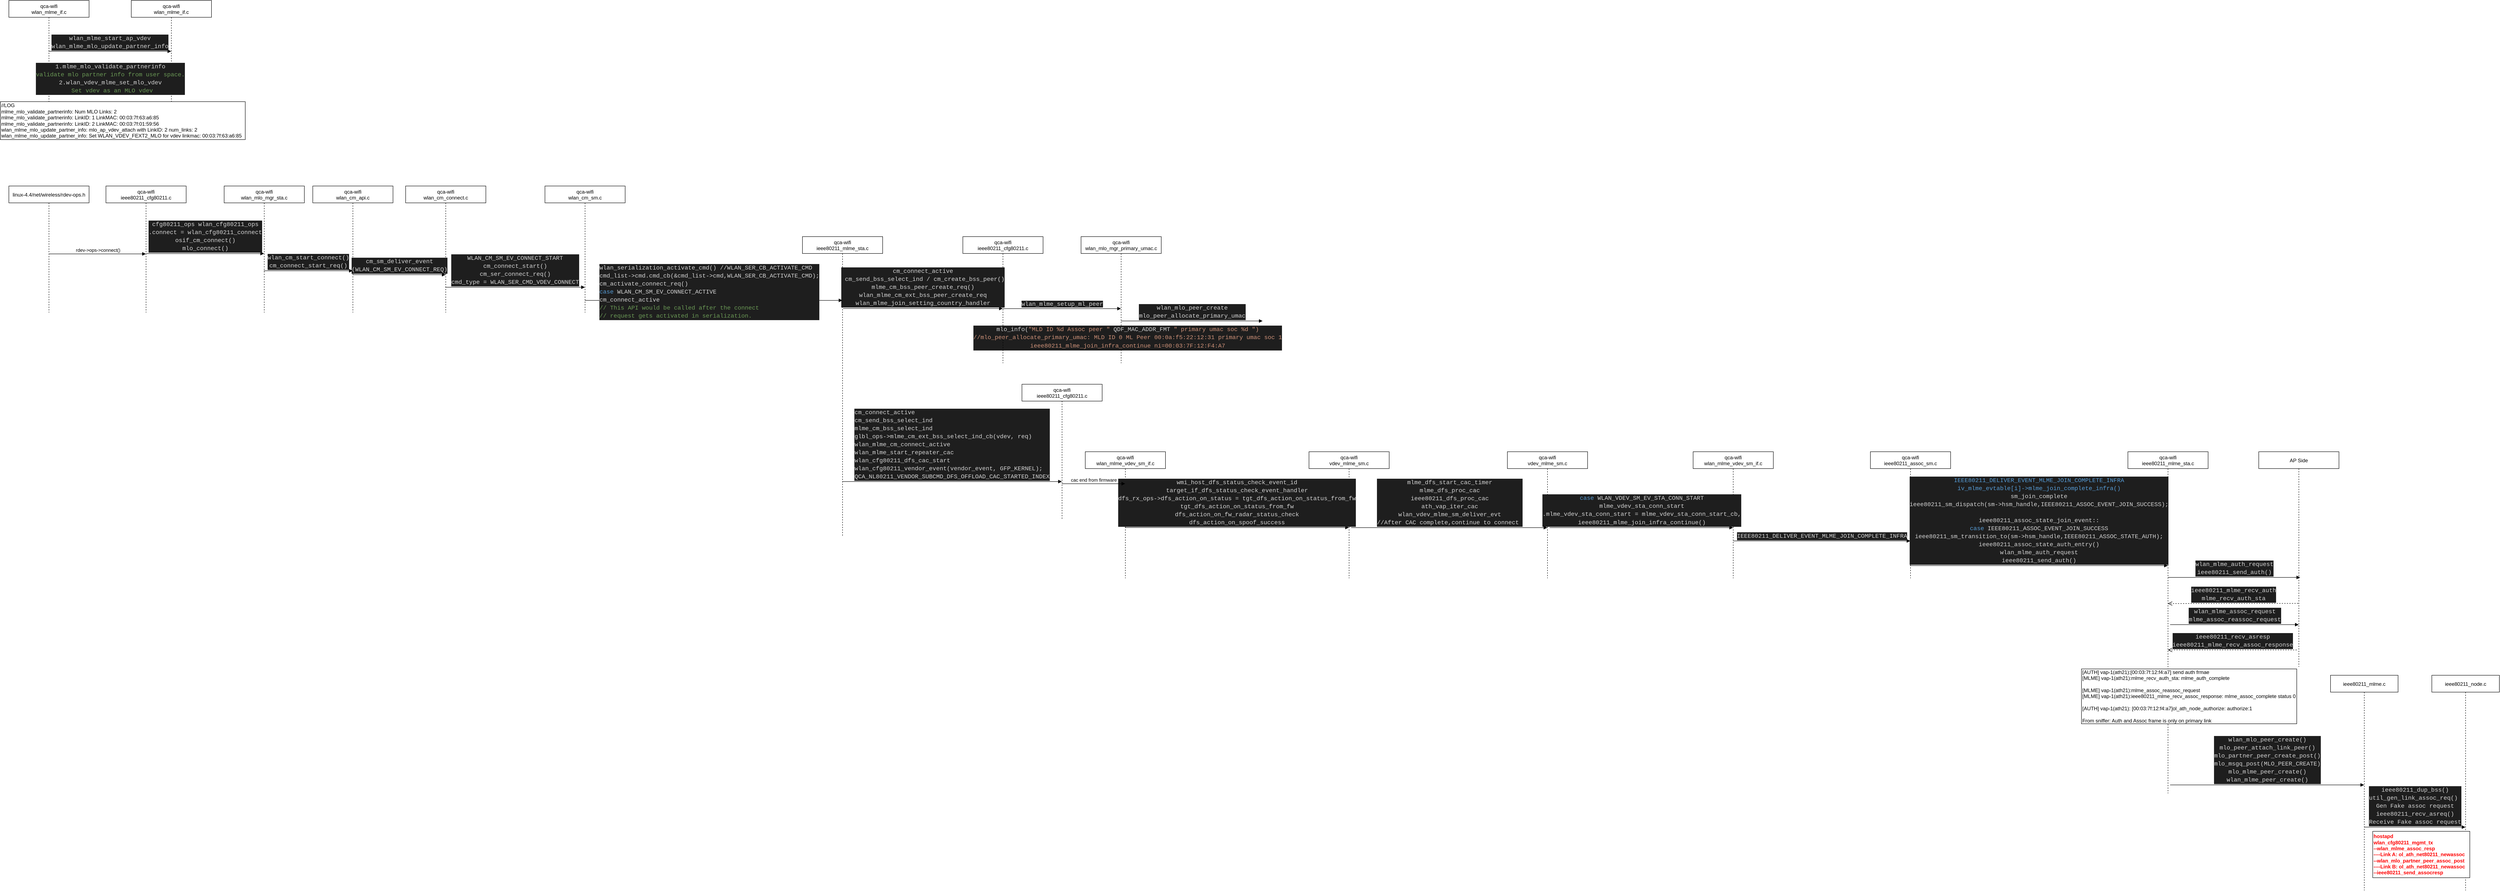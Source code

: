<mxfile version="13.9.9" type="device"><diagram id="kgpKYQtTHZ0yAKxKKP6v" name="Page-1"><mxGraphModel dx="2966" dy="1731" grid="1" gridSize="10" guides="1" tooltips="1" connect="1" arrows="1" fold="1" page="1" pageScale="1" pageWidth="850" pageHeight="1100" math="0" shadow="0"><root><mxCell id="0"/><mxCell id="1" parent="0"/><mxCell id="3nuBFxr9cyL0pnOWT2aG-1" value="qca-wifi&#10;wlan_mlo_mgr_primary_umac.c" style="shape=umlLifeline;perimeter=lifelinePerimeter;container=1;collapsible=0;recursiveResize=0;rounded=0;shadow=0;strokeWidth=1;" parent="1" vertex="1"><mxGeometry x="2560" y="560" width="190" height="300" as="geometry"/></mxCell><mxCell id="ThVF4XRRrX4HzsGsXTyx-2" value="qca-wifi&#10;wlan_mlme_vdev_sm_if.c" style="shape=umlLifeline;perimeter=lifelinePerimeter;container=1;collapsible=0;recursiveResize=0;rounded=0;shadow=0;strokeWidth=1;" parent="1" vertex="1"><mxGeometry x="4010" y="1070" width="190" height="300" as="geometry"/></mxCell><mxCell id="ThVF4XRRrX4HzsGsXTyx-1" value="&lt;div style=&quot;color: rgb(212 , 212 , 212) ; background-color: rgb(30 , 30 , 30) ; font-family: &amp;#34;consolas&amp;#34; , &amp;#34;courier new&amp;#34; , monospace ; font-size: 14px ; line-height: 19px&quot;&gt;&lt;div style=&quot;font-family: &amp;#34;consolas&amp;#34; , &amp;#34;courier new&amp;#34; , monospace ; line-height: 19px&quot;&gt;&lt;div style=&quot;font-family: &amp;#34;consolas&amp;#34; , &amp;#34;courier new&amp;#34; , monospace ; line-height: 19px&quot;&gt;&lt;div style=&quot;line-height: 19px&quot;&gt;wlan_mlo_peer_create&lt;br&gt;&lt;/div&gt;&lt;/div&gt;&lt;/div&gt;&lt;/div&gt;&lt;div style=&quot;color: rgb(212 , 212 , 212) ; background-color: rgb(30 , 30 , 30) ; font-family: &amp;#34;consolas&amp;#34; , &amp;#34;courier new&amp;#34; , monospace ; font-size: 14px ; line-height: 19px&quot;&gt;mlo_peer_allocate_primary_umac&lt;/div&gt;" style="html=1;verticalAlign=bottom;endArrow=block;" parent="1" edge="1"><mxGeometry width="80" relative="1" as="geometry"><mxPoint x="2655" y="760" as="sourcePoint"/><mxPoint x="2990" y="760" as="targetPoint"/><Array as="points"><mxPoint x="2655" y="760"/></Array></mxGeometry></mxCell><mxCell id="ThVF4XRRrX4HzsGsXTyx-4" value="&lt;div style=&quot;color: rgb(212 , 212 , 212) ; background-color: rgb(30 , 30 , 30) ; font-family: &amp;#34;consolas&amp;#34; , &amp;#34;courier new&amp;#34; , monospace ; font-size: 14px ; line-height: 19px&quot;&gt;mlo_info(&lt;span style=&quot;color: #ce9178&quot;&gt;&quot;MLD ID %d Assoc peer &quot;&lt;/span&gt; QDF_MAC_ADDR_FMT &lt;span style=&quot;color: #ce9178&quot;&gt;&quot; primary umac soc %d &quot;)&lt;/span&gt;&lt;/div&gt;&lt;div style=&quot;background-color: rgb(30 , 30 , 30) ; line-height: 19px&quot;&gt;&lt;font color=&quot;#ce9178&quot; face=&quot;consolas, courier new, monospace&quot;&gt;&lt;span style=&quot;font-size: 14px&quot;&gt;//mlo_peer_allocate_primary_umac: MLD ID 0 ML Peer 00:0a:f5:22:12:31 primary umac soc 1&lt;/span&gt;&lt;/font&gt;&lt;br&gt;&lt;/div&gt;&lt;div style=&quot;background-color: rgb(30 , 30 , 30) ; line-height: 19px&quot;&gt;&lt;font color=&quot;#ce9178&quot; face=&quot;consolas, courier new, monospace&quot;&gt;&lt;span style=&quot;font-size: 14px&quot;&gt;ieee80211_mlme_join_infra_continue ni=00:03:7F:12:F4:A7&lt;/span&gt;&lt;br&gt;&lt;/font&gt;&lt;/div&gt;" style="html=1;" parent="1" vertex="1"><mxGeometry x="2340" y="780" width="660" height="40" as="geometry"/></mxCell><mxCell id="ThVF4XRRrX4HzsGsXTyx-5" value="qca-wifi&#10;wlan_mlme_if.c" style="shape=umlLifeline;perimeter=lifelinePerimeter;container=1;collapsible=0;recursiveResize=0;rounded=0;shadow=0;strokeWidth=1;" parent="1" vertex="1"><mxGeometry x="20" width="190" height="300" as="geometry"/></mxCell><mxCell id="ThVF4XRRrX4HzsGsXTyx-6" value="qca-wifi&#10;wlan_mlme_if.c" style="shape=umlLifeline;perimeter=lifelinePerimeter;container=1;collapsible=0;recursiveResize=0;rounded=0;shadow=0;strokeWidth=1;" parent="1" vertex="1"><mxGeometry x="310" width="190" height="300" as="geometry"/></mxCell><mxCell id="ThVF4XRRrX4HzsGsXTyx-7" value="&lt;div style=&quot;color: rgb(212 , 212 , 212) ; background-color: rgb(30 , 30 , 30) ; font-family: &amp;#34;consolas&amp;#34; , &amp;#34;courier new&amp;#34; , monospace ; font-size: 14px ; line-height: 19px&quot;&gt;&lt;div style=&quot;font-family: &amp;#34;consolas&amp;#34; , &amp;#34;courier new&amp;#34; , monospace ; line-height: 19px&quot;&gt;wlan_mlme_start_ap_vdev&lt;/div&gt;&lt;/div&gt;&lt;div style=&quot;color: rgb(212 , 212 , 212) ; background-color: rgb(30 , 30 , 30) ; font-family: &amp;#34;consolas&amp;#34; , &amp;#34;courier new&amp;#34; , monospace ; font-size: 14px ; line-height: 19px&quot;&gt;wlan_mlme_mlo_update_partner_info&lt;/div&gt;" style="html=1;verticalAlign=bottom;endArrow=block;exitX=0.495;exitY=0.402;exitDx=0;exitDy=0;exitPerimeter=0;" parent="1" source="ThVF4XRRrX4HzsGsXTyx-5" target="ThVF4XRRrX4HzsGsXTyx-6" edge="1"><mxGeometry width="80" relative="1" as="geometry"><mxPoint x="120" y="120" as="sourcePoint"/><mxPoint x="200" y="120" as="targetPoint"/></mxGeometry></mxCell><mxCell id="ThVF4XRRrX4HzsGsXTyx-9" value="&lt;div&gt;&lt;div style=&quot;color: rgb(212 , 212 , 212) ; background-color: rgb(30 , 30 , 30) ; font-family: &amp;#34;consolas&amp;#34; , &amp;#34;courier new&amp;#34; , monospace ; font-size: 14px ; line-height: 19px&quot;&gt;1.mlme_mlo_validate_partnerinfo&lt;/div&gt;&lt;/div&gt;&lt;div&gt;&lt;div style=&quot;color: rgb(212 , 212 , 212) ; background-color: rgb(30 , 30 , 30) ; font-family: &amp;#34;consolas&amp;#34; , &amp;#34;courier new&amp;#34; , monospace ; font-size: 14px ; line-height: 19px&quot;&gt;&lt;span style=&quot;color: #6a9955&quot;&gt;validate mlo partner info from user space.&lt;/span&gt;&lt;/div&gt;&lt;/div&gt;&lt;div&gt;&lt;div style=&quot;color: rgb(212 , 212 , 212) ; background-color: rgb(30 , 30 , 30) ; font-family: &amp;#34;consolas&amp;#34; , &amp;#34;courier new&amp;#34; , monospace ; font-size: 14px ; line-height: 19px&quot;&gt;2.wlan_vdev_mlme_set_mlo_vdev&lt;/div&gt;&lt;/div&gt;&lt;div&gt;&lt;div style=&quot;color: rgb(212 , 212 , 212) ; background-color: rgb(30 , 30 , 30) ; font-family: &amp;#34;consolas&amp;#34; , &amp;#34;courier new&amp;#34; , monospace ; font-size: 14px ; line-height: 19px&quot;&gt;&lt;span style=&quot;color: #6a9955&quot;&gt;&amp;nbsp;Set vdev as an MLO vdev&lt;/span&gt;&lt;/div&gt;&lt;/div&gt;" style="html=1;" parent="1" vertex="1"><mxGeometry x="100" y="150" width="320" height="70" as="geometry"/></mxCell><mxCell id="ThVF4XRRrX4HzsGsXTyx-11" value="&lt;div&gt;//LOG&lt;/div&gt;&lt;div&gt;mlme_mlo_validate_partnerinfo: Num MLO Links: 2&lt;/div&gt;&lt;div&gt;mlme_mlo_validate_partnerinfo: LinkID: 1 LinkMAC: 00:03:7f:63:a6:85&lt;/div&gt;&lt;div&gt;mlme_mlo_validate_partnerinfo: LinkID: 2 LinkMAC: 00:03:7f:01:59:56&lt;/div&gt;&lt;div&gt;wlan_mlme_mlo_update_partner_info: mlo_ap_vdev_attach with LinkID: 2 num_links: 2&lt;/div&gt;&lt;div&gt;wlan_mlme_mlo_update_partner_info: Set WLAN_VDEV_FEXT2_MLO for vdev linkmac: 00:03:7f:63:a6:85&lt;/div&gt;" style="html=1;align=left;" parent="1" vertex="1"><mxGeometry y="240" width="580" height="90" as="geometry"/></mxCell><mxCell id="ThVF4XRRrX4HzsGsXTyx-12" value="qca-wifi&#10;ieee80211_cfg80211.c" style="shape=umlLifeline;perimeter=lifelinePerimeter;container=1;collapsible=0;recursiveResize=0;rounded=0;shadow=0;strokeWidth=1;" parent="1" vertex="1"><mxGeometry x="250" y="440" width="190" height="300" as="geometry"/></mxCell><mxCell id="ThVF4XRRrX4HzsGsXTyx-13" value="qca-wifi&#10;wlan_mlo_mgr_sta.c" style="shape=umlLifeline;perimeter=lifelinePerimeter;container=1;collapsible=0;recursiveResize=0;rounded=0;shadow=0;strokeWidth=1;" parent="1" vertex="1"><mxGeometry x="530" y="440" width="190" height="300" as="geometry"/></mxCell><mxCell id="ThVF4XRRrX4HzsGsXTyx-14" value="&lt;div style=&quot;color: rgb(212 , 212 , 212) ; background-color: rgb(30 , 30 , 30) ; font-family: &amp;#34;consolas&amp;#34; , &amp;#34;courier new&amp;#34; , monospace ; font-size: 14px ; line-height: 19px&quot;&gt;&lt;div style=&quot;font-family: &amp;#34;consolas&amp;#34; , &amp;#34;courier new&amp;#34; , monospace ; line-height: 19px&quot;&gt;&lt;div style=&quot;font-family: &amp;#34;consolas&amp;#34; , &amp;#34;courier new&amp;#34; , monospace ; line-height: 19px&quot;&gt;cfg80211_ops wlan_cfg80211_ops&lt;/div&gt;&lt;/div&gt;&lt;div style=&quot;font-family: &amp;#34;consolas&amp;#34; , &amp;#34;courier new&amp;#34; , monospace ; line-height: 19px&quot;&gt;.connect = wlan_cfg80211_connect&lt;/div&gt;&lt;div style=&quot;font-family: &amp;#34;consolas&amp;#34; , &amp;#34;courier new&amp;#34; , monospace ; line-height: 19px&quot;&gt;&lt;div style=&quot;font-family: &amp;#34;consolas&amp;#34; , &amp;#34;courier new&amp;#34; , monospace ; line-height: 19px&quot;&gt;osif_cm_connect()&lt;/div&gt;&lt;div style=&quot;font-family: &amp;#34;consolas&amp;#34; , &amp;#34;courier new&amp;#34; , monospace ; line-height: 19px&quot;&gt;&lt;div style=&quot;font-family: &amp;#34;consolas&amp;#34; , &amp;#34;courier new&amp;#34; , monospace ; line-height: 19px&quot;&gt;mlo_connect()&lt;/div&gt;&lt;/div&gt;&lt;/div&gt;&lt;/div&gt;" style="html=1;verticalAlign=bottom;endArrow=block;exitX=0.504;exitY=0.534;exitDx=0;exitDy=0;exitPerimeter=0;" parent="1" source="ThVF4XRRrX4HzsGsXTyx-12" target="ThVF4XRRrX4HzsGsXTyx-13" edge="1"><mxGeometry width="80" relative="1" as="geometry"><mxPoint x="350" y="600" as="sourcePoint"/><mxPoint x="430" y="600" as="targetPoint"/></mxGeometry></mxCell><mxCell id="ThVF4XRRrX4HzsGsXTyx-15" value="linux-4.4/net/wireless/rdev-ops.h" style="shape=umlLifeline;perimeter=lifelinePerimeter;container=1;collapsible=0;recursiveResize=0;rounded=0;shadow=0;strokeWidth=1;" parent="1" vertex="1"><mxGeometry x="20" y="440" width="190" height="300" as="geometry"/></mxCell><mxCell id="ThVF4XRRrX4HzsGsXTyx-16" value="rdev-&amp;gt;ops-&amp;gt;connect()" style="html=1;verticalAlign=bottom;endArrow=block;" parent="1" target="ThVF4XRRrX4HzsGsXTyx-12" edge="1"><mxGeometry width="80" relative="1" as="geometry"><mxPoint x="116" y="601" as="sourcePoint"/><mxPoint x="190" y="600" as="targetPoint"/></mxGeometry></mxCell><mxCell id="ThVF4XRRrX4HzsGsXTyx-17" value="qca-wifi&#10;wlan_cm_api.c" style="shape=umlLifeline;perimeter=lifelinePerimeter;container=1;collapsible=0;recursiveResize=0;rounded=0;shadow=0;strokeWidth=1;" parent="1" vertex="1"><mxGeometry x="740" y="440" width="190" height="300" as="geometry"/></mxCell><mxCell id="ThVF4XRRrX4HzsGsXTyx-18" value="&lt;div style=&quot;color: rgb(212 , 212 , 212) ; background-color: rgb(30 , 30 , 30) ; font-family: &amp;#34;consolas&amp;#34; , &amp;#34;courier new&amp;#34; , monospace ; font-size: 14px ; line-height: 19px&quot;&gt;wlan_cm_start_connect()&lt;/div&gt;&lt;div style=&quot;color: rgb(212 , 212 , 212) ; background-color: rgb(30 , 30 , 30) ; font-family: &amp;#34;consolas&amp;#34; , &amp;#34;courier new&amp;#34; , monospace ; font-size: 14px ; line-height: 19px&quot;&gt;&lt;div style=&quot;line-height: 19px&quot;&gt;cm_connect_start_req()&lt;/div&gt;&lt;/div&gt;" style="html=1;verticalAlign=bottom;endArrow=block;exitX=0.495;exitY=0.67;exitDx=0;exitDy=0;exitPerimeter=0;" parent="1" source="ThVF4XRRrX4HzsGsXTyx-13" target="ThVF4XRRrX4HzsGsXTyx-17" edge="1"><mxGeometry width="80" relative="1" as="geometry"><mxPoint x="630" y="640" as="sourcePoint"/><mxPoint x="710" y="640" as="targetPoint"/></mxGeometry></mxCell><mxCell id="ThVF4XRRrX4HzsGsXTyx-19" value="qca-wifi&#10;wlan_cm_connect.c" style="shape=umlLifeline;perimeter=lifelinePerimeter;container=1;collapsible=0;recursiveResize=0;rounded=0;shadow=0;strokeWidth=1;" parent="1" vertex="1"><mxGeometry x="960" y="440" width="190" height="300" as="geometry"/></mxCell><mxCell id="ThVF4XRRrX4HzsGsXTyx-20" value="&lt;div style=&quot;color: rgb(212 , 212 , 212) ; background-color: rgb(30 , 30 , 30) ; font-family: &amp;#34;consolas&amp;#34; , &amp;#34;courier new&amp;#34; , monospace ; font-size: 14px ; line-height: 19px&quot;&gt;cm_sm_deliver_event&lt;br&gt;(&lt;span&gt;WLAN_CM_SM_EV_CONNECT_REQ&lt;/span&gt;)&lt;/div&gt;" style="html=1;verticalAlign=bottom;endArrow=block;exitX=0.498;exitY=0.701;exitDx=0;exitDy=0;exitPerimeter=0;" parent="1" source="ThVF4XRRrX4HzsGsXTyx-17" target="ThVF4XRRrX4HzsGsXTyx-19" edge="1"><mxGeometry width="80" relative="1" as="geometry"><mxPoint x="840" y="650" as="sourcePoint"/><mxPoint x="920" y="650" as="targetPoint"/></mxGeometry></mxCell><mxCell id="ThVF4XRRrX4HzsGsXTyx-21" value="qca-wifi&#10;wlan_cm_sm.c" style="shape=umlLifeline;perimeter=lifelinePerimeter;container=1;collapsible=0;recursiveResize=0;rounded=0;shadow=0;strokeWidth=1;" parent="1" vertex="1"><mxGeometry x="1290" y="440" width="190" height="300" as="geometry"/></mxCell><mxCell id="ThVF4XRRrX4HzsGsXTyx-22" value="&lt;div style=&quot;color: rgb(212 , 212 , 212) ; background-color: rgb(30 , 30 , 30) ; font-family: &amp;#34;consolas&amp;#34; , &amp;#34;courier new&amp;#34; , monospace ; font-size: 14px ; line-height: 19px&quot;&gt;WLAN_CM_SM_EV_CONNECT_START&lt;/div&gt;&lt;div style=&quot;color: rgb(212 , 212 , 212) ; background-color: rgb(30 , 30 , 30) ; font-family: &amp;#34;consolas&amp;#34; , &amp;#34;courier new&amp;#34; , monospace ; font-size: 14px ; line-height: 19px&quot;&gt;&lt;div style=&quot;line-height: 19px&quot;&gt;cm_connect_start()&lt;/div&gt;&lt;div style=&quot;line-height: 19px&quot;&gt;&lt;div style=&quot;font-family: &amp;#34;consolas&amp;#34; , &amp;#34;courier new&amp;#34; , monospace ; line-height: 19px&quot;&gt;cm_ser_connect_req()&lt;/div&gt;&lt;div style=&quot;font-family: &amp;#34;consolas&amp;#34; , &amp;#34;courier new&amp;#34; , monospace ; line-height: 19px&quot;&gt;&lt;div style=&quot;font-family: &amp;#34;consolas&amp;#34; , &amp;#34;courier new&amp;#34; , monospace ; line-height: 19px&quot;&gt;cmd_type = WLAN_SER_CMD_VDEV_CONNECT&lt;/div&gt;&lt;/div&gt;&lt;/div&gt;&lt;/div&gt;" style="html=1;verticalAlign=bottom;endArrow=block;exitX=0.495;exitY=0.8;exitDx=0;exitDy=0;exitPerimeter=0;" parent="1" source="ThVF4XRRrX4HzsGsXTyx-19" target="ThVF4XRRrX4HzsGsXTyx-21" edge="1"><mxGeometry width="80" relative="1" as="geometry"><mxPoint x="1060" y="680" as="sourcePoint"/><mxPoint x="1130" y="680" as="targetPoint"/></mxGeometry></mxCell><mxCell id="ThVF4XRRrX4HzsGsXTyx-24" value="qca-wifi&#10;ieee80211_cfg80211.c" style="shape=umlLifeline;perimeter=lifelinePerimeter;container=1;collapsible=0;recursiveResize=0;rounded=0;shadow=0;strokeWidth=1;" parent="1" vertex="1"><mxGeometry x="2280" y="560" width="190" height="300" as="geometry"/></mxCell><mxCell id="ThVF4XRRrX4HzsGsXTyx-25" value="qca-wifi&#10;ieee80211_mlme_sta.c" style="shape=umlLifeline;perimeter=lifelinePerimeter;container=1;collapsible=0;recursiveResize=0;rounded=0;shadow=0;strokeWidth=1;" parent="1" vertex="1"><mxGeometry x="1900" y="560" width="190" height="710" as="geometry"/></mxCell><mxCell id="ThVF4XRRrX4HzsGsXTyx-26" value="&lt;div style=&quot;color: rgb(212 , 212 , 212) ; background-color: rgb(30 , 30 , 30) ; font-family: &amp;#34;consolas&amp;#34; , &amp;#34;courier new&amp;#34; , monospace ; font-size: 14px ; line-height: 19px&quot;&gt;&lt;div style=&quot;font-family: &amp;#34;consolas&amp;#34; , &amp;#34;courier new&amp;#34; , monospace ; line-height: 19px&quot;&gt;&lt;div style=&quot;font-family: &amp;#34;consolas&amp;#34; , &amp;#34;courier new&amp;#34; , monospace ; line-height: 19px&quot;&gt;&lt;div style=&quot;font-family: &amp;#34;consolas&amp;#34; , &amp;#34;courier new&amp;#34; , monospace ; line-height: 19px&quot;&gt;&lt;div style=&quot;font-family: &amp;#34;consolas&amp;#34; , &amp;#34;courier new&amp;#34; , monospace ; line-height: 19px&quot;&gt;cm_connect_active&lt;/div&gt;&lt;/div&gt;&lt;div style=&quot;font-family: &amp;#34;consolas&amp;#34; , &amp;#34;courier new&amp;#34; , monospace ; line-height: 19px&quot;&gt;&amp;nbsp;&lt;span style=&quot;font-family: &amp;#34;consolas&amp;#34; , &amp;#34;courier new&amp;#34; , monospace&quot;&gt;cm_send_bss_select_ind&lt;/span&gt;&amp;nbsp;/ cm_create_bss_peer()&lt;/div&gt;&lt;/div&gt;&lt;div style=&quot;font-family: &amp;#34;consolas&amp;#34; , &amp;#34;courier new&amp;#34; , monospace ; line-height: 19px&quot;&gt;mlme_cm_bss_peer_create_req()&lt;/div&gt;&lt;/div&gt;&lt;div style=&quot;font-family: &amp;#34;consolas&amp;#34; , &amp;#34;courier new&amp;#34; , monospace ; line-height: 19px&quot;&gt;wlan_mlme_cm_ext_bss_peer_create_req&lt;/div&gt;&lt;/div&gt;&lt;div style=&quot;color: rgb(212 , 212 , 212) ; background-color: rgb(30 , 30 , 30) ; font-family: &amp;#34;consolas&amp;#34; , &amp;#34;courier new&amp;#34; , monospace ; font-size: 14px ; line-height: 19px&quot;&gt;&lt;div style=&quot;font-family: &amp;#34;consolas&amp;#34; , &amp;#34;courier new&amp;#34; , monospace ; line-height: 19px&quot;&gt;wlan_mlme_join_setting_country_handler&lt;/div&gt;&lt;/div&gt;" style="html=1;verticalAlign=bottom;endArrow=block;exitX=0.507;exitY=0.24;exitDx=0;exitDy=0;exitPerimeter=0;" parent="1" source="ThVF4XRRrX4HzsGsXTyx-25" target="ThVF4XRRrX4HzsGsXTyx-24" edge="1"><mxGeometry width="80" relative="1" as="geometry"><mxPoint x="2000" y="721" as="sourcePoint"/><mxPoint x="2140" y="720" as="targetPoint"/></mxGeometry></mxCell><mxCell id="ThVF4XRRrX4HzsGsXTyx-27" value="&lt;span style=&quot;color: rgb(212 , 212 , 212) ; font-family: &amp;#34;consolas&amp;#34; , &amp;#34;courier new&amp;#34; , monospace ; font-size: 14px ; background-color: rgb(30 , 30 , 30)&quot;&gt;wlan_mlme_setup_ml_peer&lt;/span&gt;" style="html=1;verticalAlign=bottom;endArrow=block;exitX=0.499;exitY=0.569;exitDx=0;exitDy=0;exitPerimeter=0;" parent="1" source="ThVF4XRRrX4HzsGsXTyx-24" target="3nuBFxr9cyL0pnOWT2aG-1" edge="1"><mxGeometry width="80" relative="1" as="geometry"><mxPoint x="2380" y="730" as="sourcePoint"/><mxPoint x="2450" y="730" as="targetPoint"/></mxGeometry></mxCell><mxCell id="ThVF4XRRrX4HzsGsXTyx-28" value="qca-wifi&#10;ieee80211_assoc_sm.c" style="shape=umlLifeline;perimeter=lifelinePerimeter;container=1;collapsible=0;recursiveResize=0;rounded=0;shadow=0;strokeWidth=1;" parent="1" vertex="1"><mxGeometry x="4430" y="1070" width="190" height="300" as="geometry"/></mxCell><mxCell id="ThVF4XRRrX4HzsGsXTyx-29" value="qca-wifi&#10;ieee80211_mlme_sta.c" style="shape=umlLifeline;perimeter=lifelinePerimeter;container=1;collapsible=0;recursiveResize=0;rounded=0;shadow=0;strokeWidth=1;" parent="1" vertex="1"><mxGeometry x="5040" y="1070" width="190" height="810" as="geometry"/></mxCell><mxCell id="ThVF4XRRrX4HzsGsXTyx-46" value="&lt;div style=&quot;color: rgb(212 , 212 , 212) ; background-color: rgb(30 , 30 , 30) ; font-family: &amp;#34;consolas&amp;#34; , &amp;#34;courier new&amp;#34; , monospace ; font-size: 14px ; line-height: 19px&quot;&gt;wlan_mlme_assoc_request&lt;/div&gt;&lt;div style=&quot;color: rgb(212 , 212 , 212) ; background-color: rgb(30 , 30 , 30) ; font-family: &amp;#34;consolas&amp;#34; , &amp;#34;courier new&amp;#34; , monospace ; font-size: 14px ; line-height: 19px&quot;&gt;&lt;div style=&quot;line-height: 19px&quot;&gt;mlme_assoc_reassoc_request&lt;/div&gt;&lt;/div&gt;" style="html=1;verticalAlign=bottom;endArrow=block;" parent="ThVF4XRRrX4HzsGsXTyx-29" target="ThVF4XRRrX4HzsGsXTyx-43" edge="1"><mxGeometry width="80" relative="1" as="geometry"><mxPoint x="100" y="410" as="sourcePoint"/><mxPoint x="180" y="410" as="targetPoint"/></mxGeometry></mxCell><mxCell id="05mrLeUe0SCkRvm6utYW-5" value="&lt;div style=&quot;color: rgb(212 , 212 , 212) ; background-color: rgb(30 , 30 , 30) ; font-family: &amp;#34;consolas&amp;#34; , &amp;#34;courier new&amp;#34; , monospace ; font-size: 14px ; line-height: 19px&quot;&gt;wlan_mlo_peer_create()&lt;/div&gt;&lt;div style=&quot;color: rgb(212 , 212 , 212) ; background-color: rgb(30 , 30 , 30) ; font-family: &amp;#34;consolas&amp;#34; , &amp;#34;courier new&amp;#34; , monospace ; font-size: 14px ; line-height: 19px&quot;&gt;&lt;div style=&quot;font-family: &amp;#34;consolas&amp;#34; , &amp;#34;courier new&amp;#34; , monospace ; line-height: 19px&quot;&gt;mlo_peer_attach_link_peer()&lt;/div&gt;&lt;div style=&quot;font-family: &amp;#34;consolas&amp;#34; , &amp;#34;courier new&amp;#34; , monospace ; line-height: 19px&quot;&gt;&lt;div style=&quot;line-height: 19px&quot;&gt;mlo_partner_peer_create_post()&lt;/div&gt;&lt;div style=&quot;line-height: 19px&quot;&gt;&lt;div style=&quot;line-height: 19px&quot;&gt;mlo_msgq_post(MLO_PEER_CREATE)&lt;/div&gt;&lt;div style=&quot;line-height: 19px&quot;&gt;&lt;div style=&quot;line-height: 19px&quot;&gt;mlo_mlme_peer_create()&lt;/div&gt;&lt;div style=&quot;line-height: 19px&quot;&gt;&lt;div style=&quot;font-family: &amp;#34;consolas&amp;#34; , &amp;#34;courier new&amp;#34; , monospace ; line-height: 19px&quot;&gt;wlan_mlme_peer_create()&lt;/div&gt;&lt;/div&gt;&lt;/div&gt;&lt;/div&gt;&lt;/div&gt;&lt;/div&gt;" style="html=1;verticalAlign=bottom;endArrow=block;" edge="1" parent="ThVF4XRRrX4HzsGsXTyx-29" target="05mrLeUe0SCkRvm6utYW-1"><mxGeometry width="80" relative="1" as="geometry"><mxPoint x="100" y="790" as="sourcePoint"/><mxPoint x="180" y="790" as="targetPoint"/></mxGeometry></mxCell><mxCell id="ThVF4XRRrX4HzsGsXTyx-30" value="&lt;div style=&quot;color: rgb(212 , 212 , 212) ; background-color: rgb(30 , 30 , 30) ; font-family: &amp;#34;consolas&amp;#34; , &amp;#34;courier new&amp;#34; , monospace ; font-size: 14px ; line-height: 19px&quot;&gt;&lt;div style=&quot;font-family: &amp;#34;consolas&amp;#34; , &amp;#34;courier new&amp;#34; , monospace ; line-height: 19px&quot;&gt;&lt;div style=&quot;font-family: &amp;#34;consolas&amp;#34; , &amp;#34;courier new&amp;#34; , monospace ; line-height: 19px&quot;&gt;&lt;div style=&quot;font-family: &amp;#34;consolas&amp;#34; , &amp;#34;courier new&amp;#34; , monospace ; line-height: 19px&quot;&gt;&lt;div style=&quot;font-family: &amp;#34;consolas&amp;#34; , &amp;#34;courier new&amp;#34; , monospace ; line-height: 19px&quot;&gt;&lt;div style=&quot;font-family: &amp;#34;consolas&amp;#34; , &amp;#34;courier new&amp;#34; , monospace ; line-height: 19px&quot;&gt;&lt;span style=&quot;color: #569cd6&quot;&gt;IEEE80211_DELIVER_EVENT_MLME_JOIN_COMPLETE_INFRA&lt;/span&gt;&lt;/div&gt;&lt;div style=&quot;font-family: &amp;#34;consolas&amp;#34; , &amp;#34;courier new&amp;#34; , monospace ; line-height: 19px&quot;&gt;&lt;div style=&quot;line-height: 19px&quot;&gt;&lt;span style=&quot;color: #569cd6&quot;&gt;iv_mlme_evtable[i]-&amp;gt;mlme_join_complete_infra()&lt;/span&gt;&lt;/div&gt;&lt;/div&gt;&lt;/div&gt;&lt;div style=&quot;font-family: &amp;#34;consolas&amp;#34; , &amp;#34;courier new&amp;#34; , monospace ; line-height: 19px&quot;&gt;sm_join_complete&lt;/div&gt;&lt;div style=&quot;font-family: &amp;#34;consolas&amp;#34; , &amp;#34;courier new&amp;#34; , monospace ; line-height: 19px&quot;&gt;&lt;div style=&quot;line-height: 19px&quot;&gt;ieee80211_sm_dispatch(sm-&amp;gt;hsm_handle,IEEE80211_ASSOC_EVENT_JOIN_SUCCESS);&lt;/div&gt;&lt;/div&gt;&lt;/div&gt;&lt;div style=&quot;font-family: &amp;#34;consolas&amp;#34; , &amp;#34;courier new&amp;#34; , monospace ; line-height: 19px&quot;&gt;&lt;span&gt;&lt;br&gt;&lt;/span&gt;&lt;/div&gt;&lt;div style=&quot;font-family: &amp;#34;consolas&amp;#34; , &amp;#34;courier new&amp;#34; , monospace ; line-height: 19px&quot;&gt;&lt;span&gt;ieee80211_assoc_state_join_event&lt;/span&gt;::&lt;/div&gt;&lt;/div&gt;&lt;div style=&quot;font-family: &amp;#34;consolas&amp;#34; , &amp;#34;courier new&amp;#34; , monospace ; line-height: 19px&quot;&gt;&lt;span style=&quot;color: #569cd6&quot;&gt;case&lt;/span&gt; IEEE80211_ASSOC_EVENT_JOIN_SUCCESS&lt;/div&gt;&lt;div style=&quot;font-family: &amp;#34;consolas&amp;#34; , &amp;#34;courier new&amp;#34; , monospace ; line-height: 19px&quot;&gt;&lt;div style=&quot;line-height: 19px&quot;&gt;ieee80211_sm_transition_to(sm-&amp;gt;hsm_handle,IEEE80211_ASSOC_STATE_AUTH);&lt;/div&gt;&lt;/div&gt;&lt;/div&gt;&lt;div style=&quot;font-family: &amp;#34;consolas&amp;#34; , &amp;#34;courier new&amp;#34; , monospace ; line-height: 19px&quot;&gt;ieee80211_assoc_state_auth_entry()&lt;/div&gt;&lt;/div&gt;&lt;div style=&quot;color: rgb(212 , 212 , 212) ; background-color: rgb(30 , 30 , 30) ; font-family: &amp;#34;consolas&amp;#34; , &amp;#34;courier new&amp;#34; , monospace ; font-size: 14px ; line-height: 19px&quot;&gt;wlan_mlme_auth_request&lt;/div&gt;&lt;div style=&quot;color: rgb(212 , 212 , 212) ; background-color: rgb(30 , 30 , 30) ; font-family: &amp;#34;consolas&amp;#34; , &amp;#34;courier new&amp;#34; , monospace ; font-size: 14px ; line-height: 19px&quot;&gt;&lt;div style=&quot;font-family: &amp;#34;consolas&amp;#34; , &amp;#34;courier new&amp;#34; , monospace ; line-height: 19px&quot;&gt;ieee80211_send_auth()&lt;/div&gt;&lt;/div&gt;" style="html=1;verticalAlign=bottom;endArrow=block;exitX=0.492;exitY=0.9;exitDx=0;exitDy=0;exitPerimeter=0;" parent="1" source="ThVF4XRRrX4HzsGsXTyx-28" target="ThVF4XRRrX4HzsGsXTyx-29" edge="1"><mxGeometry width="80" relative="1" as="geometry"><mxPoint x="4530" y="1340" as="sourcePoint"/><mxPoint x="4610" y="1340" as="targetPoint"/></mxGeometry></mxCell><mxCell id="ThVF4XRRrX4HzsGsXTyx-31" value="&lt;div style=&quot;color: rgb(212 , 212 , 212) ; background-color: rgb(30 , 30 , 30) ; font-family: &amp;#34;consolas&amp;#34; , &amp;#34;courier new&amp;#34; , monospace ; font-size: 14px ; line-height: 19px&quot;&gt;IEEE80211_DELIVER_EVENT_MLME_JOIN_COMPLETE_INFRA&lt;/div&gt;" style="html=1;verticalAlign=bottom;endArrow=block;exitX=0.502;exitY=0.705;exitDx=0;exitDy=0;exitPerimeter=0;" parent="1" source="ThVF4XRRrX4HzsGsXTyx-2" target="ThVF4XRRrX4HzsGsXTyx-28" edge="1"><mxGeometry width="80" relative="1" as="geometry"><mxPoint x="4103" y="1281" as="sourcePoint"/><mxPoint x="4190" y="1280" as="targetPoint"/></mxGeometry></mxCell><mxCell id="ThVF4XRRrX4HzsGsXTyx-32" value="qca-wifi&#10;vdev_mlme_sm.c" style="shape=umlLifeline;perimeter=lifelinePerimeter;container=1;collapsible=0;recursiveResize=0;rounded=0;shadow=0;strokeWidth=1;" parent="1" vertex="1"><mxGeometry x="3570" y="1070" width="190" height="300" as="geometry"/></mxCell><mxCell id="ThVF4XRRrX4HzsGsXTyx-33" value="&lt;div style=&quot;color: rgb(212 , 212 , 212) ; background-color: rgb(30 , 30 , 30) ; font-family: &amp;#34;consolas&amp;#34; , &amp;#34;courier new&amp;#34; , monospace ; font-size: 14px ; line-height: 19px&quot;&gt;&lt;div style=&quot;line-height: 19px&quot;&gt;&lt;div style=&quot;font-family: &amp;#34;consolas&amp;#34; , &amp;#34;courier new&amp;#34; , monospace ; line-height: 19px&quot;&gt;&lt;span style=&quot;color: rgb(86 , 156 , 214)&quot;&gt;case&lt;/span&gt;&amp;nbsp;WLAN_VDEV_SM_EV_STA_CONN_START&lt;br&gt;&lt;/div&gt;&lt;/div&gt;&lt;/div&gt;&lt;div style=&quot;color: rgb(212 , 212 , 212) ; background-color: rgb(30 , 30 , 30) ; font-family: &amp;#34;consolas&amp;#34; , &amp;#34;courier new&amp;#34; , monospace ; font-size: 14px ; line-height: 19px&quot;&gt;&lt;div style=&quot;line-height: 19px&quot;&gt;mlme_vdev_sta_conn_start&lt;/div&gt;&lt;/div&gt;&lt;div style=&quot;background-color: rgb(30 , 30 , 30) ; line-height: 19px&quot;&gt;&lt;font color=&quot;#d4d4d4&quot; face=&quot;consolas, courier new, monospace&quot;&gt;&lt;span style=&quot;font-size: 14px&quot;&gt;.mlme_vdev_sta_conn_start = mlme_vdev_sta_conn_start_cb,&lt;/span&gt;&lt;/font&gt;&lt;br&gt;&lt;/div&gt;&lt;div style=&quot;color: rgb(212 , 212 , 212) ; background-color: rgb(30 , 30 , 30) ; font-family: &amp;#34;consolas&amp;#34; , &amp;#34;courier new&amp;#34; , monospace ; font-size: 14px ; line-height: 19px&quot;&gt;&lt;div style=&quot;line-height: 19px&quot;&gt;ieee80211_mlme_join_infra_continue()&lt;/div&gt;&lt;/div&gt;" style="html=1;verticalAlign=bottom;endArrow=block;" parent="ThVF4XRRrX4HzsGsXTyx-32" target="ThVF4XRRrX4HzsGsXTyx-2" edge="1"><mxGeometry width="80" relative="1" as="geometry"><mxPoint x="100" y="180" as="sourcePoint"/><mxPoint x="180" y="180" as="targetPoint"/></mxGeometry></mxCell><mxCell id="ThVF4XRRrX4HzsGsXTyx-34" value="qca-wifi&#10;vdev_mlme_sm.c" style="shape=umlLifeline;perimeter=lifelinePerimeter;container=1;collapsible=0;recursiveResize=0;rounded=0;shadow=0;strokeWidth=1;" parent="1" vertex="1"><mxGeometry x="3100" y="1070" width="190" height="300" as="geometry"/></mxCell><mxCell id="ThVF4XRRrX4HzsGsXTyx-35" value="&lt;div style=&quot;color: rgb(212 , 212 , 212) ; background-color: rgb(30 , 30 , 30) ; font-family: &amp;#34;consolas&amp;#34; , &amp;#34;courier new&amp;#34; , monospace ; font-size: 14px ; line-height: 19px&quot;&gt;&lt;div style=&quot;line-height: 19px&quot;&gt;&lt;div style=&quot;font-family: &amp;#34;consolas&amp;#34; , &amp;#34;courier new&amp;#34; , monospace ; line-height: 19px&quot;&gt;&lt;div style=&quot;font-family: &amp;#34;consolas&amp;#34; , &amp;#34;courier new&amp;#34; , monospace ; line-height: 19px&quot;&gt;&lt;div style=&quot;line-height: 19px&quot;&gt;&lt;div style=&quot;line-height: 19px&quot;&gt;mlme_dfs_start_cac_timer&lt;/div&gt;&lt;/div&gt;&lt;div style=&quot;line-height: 19px&quot;&gt;mlme_dfs_proc_cac&lt;/div&gt;&lt;/div&gt;&lt;div style=&quot;font-family: &amp;#34;consolas&amp;#34; , &amp;#34;courier new&amp;#34; , monospace ; line-height: 19px&quot;&gt;ieee80211_dfs_proc_cac&lt;/div&gt;&lt;/div&gt;&lt;div style=&quot;font-family: &amp;#34;consolas&amp;#34; , &amp;#34;courier new&amp;#34; , monospace ; line-height: 19px&quot;&gt;ath_vap_iter_cac&lt;br&gt;&lt;/div&gt;&lt;div style=&quot;font-family: &amp;#34;consolas&amp;#34; , &amp;#34;courier new&amp;#34; , monospace ; line-height: 19px&quot;&gt;&lt;div style=&quot;font-family: &amp;#34;consolas&amp;#34; , &amp;#34;courier new&amp;#34; , monospace ; line-height: 19px&quot;&gt;wlan_vdev_mlme_sm_deliver_evt&lt;/div&gt;&lt;div style=&quot;font-family: &amp;#34;consolas&amp;#34; , &amp;#34;courier new&amp;#34; , monospace ; line-height: 19px&quot;&gt;//After CAC complete,continue to connect&amp;nbsp;&lt;/div&gt;&lt;/div&gt;&lt;/div&gt;&lt;/div&gt;" style="html=1;verticalAlign=bottom;endArrow=block;" parent="ThVF4XRRrX4HzsGsXTyx-34" target="ThVF4XRRrX4HzsGsXTyx-32" edge="1"><mxGeometry width="80" relative="1" as="geometry"><mxPoint x="100" y="180" as="sourcePoint"/><mxPoint x="180" y="180" as="targetPoint"/></mxGeometry></mxCell><mxCell id="ThVF4XRRrX4HzsGsXTyx-36" value="qca-wifi&#10;wlan_mlme_vdev_sm_if.c" style="shape=umlLifeline;perimeter=lifelinePerimeter;container=1;collapsible=0;recursiveResize=0;rounded=0;shadow=0;strokeWidth=1;" parent="1" vertex="1"><mxGeometry x="2570" y="1070" width="190" height="300" as="geometry"/></mxCell><mxCell id="ThVF4XRRrX4HzsGsXTyx-37" value="&lt;div style=&quot;color: rgb(212 , 212 , 212) ; background-color: rgb(30 , 30 , 30) ; font-family: &amp;#34;consolas&amp;#34; , &amp;#34;courier new&amp;#34; , monospace ; font-size: 14px ; line-height: 19px&quot;&gt;&lt;div style=&quot;line-height: 19px&quot;&gt;&lt;div style=&quot;font-family: &amp;#34;consolas&amp;#34; , &amp;#34;courier new&amp;#34; , monospace ; line-height: 19px&quot;&gt;&lt;div style=&quot;font-family: &amp;#34;consolas&amp;#34; , &amp;#34;courier new&amp;#34; , monospace ; line-height: 19px&quot;&gt;&lt;div style=&quot;line-height: 19px&quot;&gt;&lt;div style=&quot;line-height: 19px&quot;&gt;&lt;div style=&quot;line-height: 19px&quot;&gt;&lt;div style=&quot;font-family: &amp;#34;consolas&amp;#34; , &amp;#34;courier new&amp;#34; , monospace ; line-height: 19px&quot;&gt;wmi_host_dfs_status_check_event_id&lt;/div&gt;&lt;/div&gt;&lt;div style=&quot;line-height: 19px&quot;&gt;target_if_dfs_status_check_event_handler&lt;/div&gt;&lt;div style=&quot;line-height: 19px&quot;&gt;dfs_rx_ops-&amp;gt;dfs_action_on_status = tgt_dfs_action_on_status_from_fw&lt;/div&gt;&lt;div style=&quot;line-height: 19px&quot;&gt;tgt_dfs_action_on_status_from_fw&lt;/div&gt;&lt;div style=&quot;line-height: 19px&quot;&gt;dfs_action_on_fw_radar_status_check&lt;/div&gt;&lt;div style=&quot;line-height: 19px&quot;&gt;dfs_action_on_spoof_success&lt;/div&gt;&lt;/div&gt;&lt;/div&gt;&lt;/div&gt;&lt;/div&gt;&lt;/div&gt;&lt;/div&gt;" style="html=1;verticalAlign=bottom;endArrow=block;exitX=0.495;exitY=0.599;exitDx=0;exitDy=0;exitPerimeter=0;" parent="1" source="ThVF4XRRrX4HzsGsXTyx-36" target="ThVF4XRRrX4HzsGsXTyx-34" edge="1"><mxGeometry width="80" relative="1" as="geometry"><mxPoint x="2670" y="1250" as="sourcePoint"/><mxPoint x="2750" y="1250" as="targetPoint"/></mxGeometry></mxCell><mxCell id="ThVF4XRRrX4HzsGsXTyx-38" value="&lt;div style=&quot;color: rgb(212 , 212 , 212) ; font-family: &amp;#34;consolas&amp;#34; , &amp;#34;courier new&amp;#34; , monospace ; font-size: 14px ; text-align: left ; background-color: rgb(30 , 30 , 30) ; line-height: 19px&quot;&gt;&lt;div style=&quot;line-height: 19px&quot;&gt;&lt;div style=&quot;line-height: 19px&quot;&gt;&lt;div style=&quot;line-height: 19px&quot;&gt;wlan_serialization_activate_cmd() //WLAN_SER_CB_ACTIVATE_CMD&lt;/div&gt;&lt;div style=&quot;line-height: 19px&quot;&gt;&lt;div style=&quot;line-height: 19px&quot;&gt;cmd_list-&amp;gt;cmd.cmd_cb(&amp;amp;cmd_list-&amp;gt;cmd,WLAN_SER_CB_ACTIVATE_CMD);&lt;/div&gt;&lt;/div&gt;&lt;/div&gt;&lt;div style=&quot;line-height: 19px&quot;&gt;cm_activate_connect_req()&lt;/div&gt;&lt;/div&gt;&lt;div style=&quot;line-height: 19px&quot;&gt;&lt;span style=&quot;color: rgb(86 , 156 , 214)&quot;&gt;case&lt;/span&gt;&amp;nbsp;WLAN_CM_SM_EV_CONNECT_ACTIVE&lt;/div&gt;&lt;/div&gt;&lt;div style=&quot;color: rgb(212 , 212 , 212) ; font-family: &amp;#34;consolas&amp;#34; , &amp;#34;courier new&amp;#34; , monospace ; font-size: 14px ; text-align: left ; background-color: rgb(30 , 30 , 30) ; line-height: 19px&quot;&gt;cm_connect_active&lt;/div&gt;&lt;div style=&quot;color: rgb(212 , 212 , 212) ; font-family: &amp;#34;consolas&amp;#34; , &amp;#34;courier new&amp;#34; , monospace ; font-size: 14px ; text-align: left ; background-color: rgb(30 , 30 , 30) ; line-height: 19px&quot;&gt;&lt;div style=&quot;font-family: &amp;#34;consolas&amp;#34; , &amp;#34;courier new&amp;#34; , monospace ; line-height: 19px&quot;&gt;&lt;div&gt;&lt;span style=&quot;color: #6a9955&quot;&gt;// This API would be called after the connect&lt;/span&gt;&lt;/div&gt;&lt;div&gt;&lt;span style=&quot;color: #6a9955&quot;&gt;// request gets activated in serialization.&lt;/span&gt;&lt;/div&gt;&lt;/div&gt;&lt;/div&gt;" style="html=1;verticalAlign=bottom;endArrow=block;exitX=0.498;exitY=0.904;exitDx=0;exitDy=0;exitPerimeter=0;" parent="1" source="ThVF4XRRrX4HzsGsXTyx-21" target="ThVF4XRRrX4HzsGsXTyx-25" edge="1"><mxGeometry x="-0.031" y="-49" width="80" relative="1" as="geometry"><mxPoint x="1390" y="710" as="sourcePoint"/><mxPoint x="1460" y="710" as="targetPoint"/><mxPoint x="-1" as="offset"/></mxGeometry></mxCell><mxCell id="ThVF4XRRrX4HzsGsXTyx-40" value="qca-wifi&#10;ieee80211_cfg80211.c" style="shape=umlLifeline;perimeter=lifelinePerimeter;container=1;collapsible=0;recursiveResize=0;rounded=0;shadow=0;strokeWidth=1;" parent="1" vertex="1"><mxGeometry x="2420" y="910" width="190" height="320" as="geometry"/></mxCell><mxCell id="ThVF4XRRrX4HzsGsXTyx-41" value="&lt;div style=&quot;text-align: left ; color: rgb(212 , 212 , 212) ; background-color: rgb(30 , 30 , 30) ; font-family: &amp;#34;consolas&amp;#34; , &amp;#34;courier new&amp;#34; , monospace ; font-size: 14px ; line-height: 19px&quot;&gt;&lt;span style=&quot;text-align: center&quot;&gt;cm_connect_active&lt;/span&gt;&lt;br&gt;&lt;/div&gt;&lt;div style=&quot;text-align: left ; color: rgb(212 , 212 , 212) ; background-color: rgb(30 , 30 , 30) ; font-family: &amp;#34;consolas&amp;#34; , &amp;#34;courier new&amp;#34; , monospace ; font-size: 14px ; line-height: 19px&quot;&gt;cm_send_bss_select_ind&lt;/div&gt;&lt;div style=&quot;text-align: left ; color: rgb(212 , 212 , 212) ; background-color: rgb(30 , 30 , 30) ; font-family: &amp;#34;consolas&amp;#34; , &amp;#34;courier new&amp;#34; , monospace ; font-size: 14px ; line-height: 19px&quot;&gt;&lt;div style=&quot;line-height: 19px&quot;&gt;mlme_cm_bss_select_ind&lt;/div&gt;&lt;div style=&quot;line-height: 19px&quot;&gt;&lt;div style=&quot;line-height: 19px&quot;&gt;glbl_ops-&amp;gt;mlme_cm_ext_bss_select_ind_cb(vdev, req)&lt;/div&gt;&lt;div style=&quot;line-height: 19px&quot;&gt;&lt;div style=&quot;line-height: 19px&quot;&gt;wlan_mlme_cm_connect_active&lt;/div&gt;&lt;div style=&quot;line-height: 19px&quot;&gt;&lt;div style=&quot;line-height: 19px&quot;&gt;wlan_mlme_start_repeater_cac&lt;/div&gt;&lt;div style=&quot;line-height: 19px&quot;&gt;&lt;div style=&quot;line-height: 19px&quot;&gt;&lt;div style=&quot;line-height: 19px&quot;&gt;wlan_cfg80211_dfs_cac_start&lt;/div&gt;&lt;div style=&quot;line-height: 19px&quot;&gt;&lt;div style=&quot;line-height: 19px&quot;&gt;wlan_cfg80211_vendor_event(vendor_event, GFP_KERNEL);&lt;/div&gt;&lt;div style=&quot;line-height: 19px&quot;&gt;&lt;div style=&quot;line-height: 19px&quot;&gt;QCA_NL80211_VENDOR_SUBCMD_DFS_OFFLOAD_CAC_STARTED_INDEX&lt;/div&gt;&lt;/div&gt;&lt;/div&gt;&lt;/div&gt;&lt;/div&gt;&lt;/div&gt;&lt;/div&gt;&lt;/div&gt;&lt;/div&gt;" style="html=1;verticalAlign=bottom;endArrow=block;exitX=0.497;exitY=0.818;exitDx=0;exitDy=0;exitPerimeter=0;" parent="1" source="ThVF4XRRrX4HzsGsXTyx-25" target="ThVF4XRRrX4HzsGsXTyx-40" edge="1"><mxGeometry width="80" relative="1" as="geometry"><mxPoint x="2000" y="1140" as="sourcePoint"/><mxPoint x="2080" y="1140" as="targetPoint"/></mxGeometry></mxCell><mxCell id="ThVF4XRRrX4HzsGsXTyx-42" value="cac end from firmware" style="html=1;verticalAlign=bottom;endArrow=block;exitX=0.499;exitY=0.737;exitDx=0;exitDy=0;exitPerimeter=0;" parent="1" source="ThVF4XRRrX4HzsGsXTyx-40" target="ThVF4XRRrX4HzsGsXTyx-36" edge="1"><mxGeometry width="80" relative="1" as="geometry"><mxPoint x="2510" y="1140" as="sourcePoint"/><mxPoint x="2590" y="1140" as="targetPoint"/></mxGeometry></mxCell><mxCell id="ThVF4XRRrX4HzsGsXTyx-43" value="AP Side" style="shape=umlLifeline;perimeter=lifelinePerimeter;container=1;collapsible=0;recursiveResize=0;rounded=0;shadow=0;strokeWidth=1;" parent="1" vertex="1"><mxGeometry x="5350" y="1070" width="190" height="510" as="geometry"/></mxCell><mxCell id="ThVF4XRRrX4HzsGsXTyx-48" value="&lt;div style=&quot;color: rgb(212 , 212 , 212) ; background-color: rgb(30 , 30 , 30) ; font-family: &amp;#34;consolas&amp;#34; , &amp;#34;courier new&amp;#34; , monospace ; font-size: 14px ; line-height: 19px&quot;&gt;ieee80211_recv_asresp&lt;/div&gt;&lt;div style=&quot;color: rgb(212 , 212 , 212) ; background-color: rgb(30 , 30 , 30) ; font-family: &amp;#34;consolas&amp;#34; , &amp;#34;courier new&amp;#34; , monospace ; font-size: 14px ; line-height: 19px&quot;&gt;&lt;div style=&quot;line-height: 19px&quot;&gt;ieee80211_mlme_recv_assoc_response&lt;/div&gt;&lt;/div&gt;" style="html=1;verticalAlign=bottom;endArrow=open;dashed=1;endSize=8;" parent="ThVF4XRRrX4HzsGsXTyx-43" target="ThVF4XRRrX4HzsGsXTyx-29" edge="1"><mxGeometry relative="1" as="geometry"><mxPoint x="90" y="470" as="sourcePoint"/><mxPoint x="10" y="470" as="targetPoint"/></mxGeometry></mxCell><mxCell id="ThVF4XRRrX4HzsGsXTyx-44" value="&lt;div style=&quot;color: rgb(212 , 212 , 212) ; background-color: rgb(30 , 30 , 30) ; font-family: &amp;#34;consolas&amp;#34; , &amp;#34;courier new&amp;#34; , monospace ; font-size: 14px ; line-height: 19px&quot;&gt;&lt;div style=&quot;line-height: 19px&quot;&gt;wlan_mlme_auth_request&lt;/div&gt;&lt;div style=&quot;line-height: 19px&quot;&gt;&lt;div style=&quot;line-height: 19px&quot;&gt;ieee80211_send_auth()&lt;/div&gt;&lt;/div&gt;&lt;/div&gt;" style="html=1;verticalAlign=bottom;endArrow=block;" parent="1" source="ThVF4XRRrX4HzsGsXTyx-29" edge="1"><mxGeometry width="80" relative="1" as="geometry"><mxPoint x="5140" y="1370" as="sourcePoint"/><mxPoint x="5448" y="1368" as="targetPoint"/></mxGeometry></mxCell><mxCell id="ThVF4XRRrX4HzsGsXTyx-45" value="&lt;div style=&quot;color: rgb(212 , 212 , 212) ; background-color: rgb(30 , 30 , 30) ; font-family: &amp;#34;consolas&amp;#34; , &amp;#34;courier new&amp;#34; , monospace ; font-size: 14px ; line-height: 19px&quot;&gt;&lt;div style=&quot;line-height: 19px&quot;&gt;ieee80211_mlme_recv_auth&lt;/div&gt;&lt;/div&gt;&lt;div style=&quot;color: rgb(212 , 212 , 212) ; background-color: rgb(30 , 30 , 30) ; font-family: &amp;#34;consolas&amp;#34; , &amp;#34;courier new&amp;#34; , monospace ; font-size: 14px ; line-height: 19px&quot;&gt;mlme_recv_auth_sta&lt;/div&gt;" style="html=1;verticalAlign=bottom;endArrow=open;dashed=1;endSize=8;exitX=0.492;exitY=0.705;exitDx=0;exitDy=0;exitPerimeter=0;" parent="1" source="ThVF4XRRrX4HzsGsXTyx-43" target="ThVF4XRRrX4HzsGsXTyx-29" edge="1"><mxGeometry relative="1" as="geometry"><mxPoint x="5440" y="1440" as="sourcePoint"/><mxPoint x="5360" y="1440" as="targetPoint"/><Array as="points"><mxPoint x="5444" y="1430"/></Array></mxGeometry></mxCell><mxCell id="ThVF4XRRrX4HzsGsXTyx-49" value="[AUTH] vap-1(ath21):[00:03:7f:12:f4:a7] send auth frmae&lt;br&gt;[MLME] vap-1(ath21):mlme_recv_auth_sta: mlme_auth_complete&lt;br&gt;&lt;br&gt;[MLME] vap-1(ath21):mlme_assoc_reassoc_request&lt;br&gt;[MLME] vap-1(ath21):ieee80211_mlme_recv_assoc_response: mlme_assoc_complete status 0&lt;br&gt;&lt;br&gt;[AUTH] vap-1(ath21): [00:03:7f:12:f4:a7]ol_ath_node_authorize: authorize:1&lt;br&gt;&lt;br&gt;From sniffer: Auth and Assoc frame is only on primary link" style="html=1;align=left;" parent="1" vertex="1"><mxGeometry x="4930" y="1585" width="510" height="130" as="geometry"/></mxCell><mxCell id="05mrLeUe0SCkRvm6utYW-1" value="ieee80211_mlme.c" style="shape=umlLifeline;perimeter=lifelinePerimeter;container=1;collapsible=0;recursiveResize=0;rounded=0;shadow=0;strokeWidth=1;" vertex="1" parent="1"><mxGeometry x="5520" y="1600" width="160" height="510" as="geometry"/></mxCell><mxCell id="05mrLeUe0SCkRvm6utYW-7" value="&lt;div style=&quot;color: rgb(212 , 212 , 212) ; background-color: rgb(30 , 30 , 30) ; font-family: &amp;#34;consolas&amp;#34; , &amp;#34;courier new&amp;#34; , monospace ; font-size: 14px ; line-height: 19px&quot;&gt;ieee80211_dup_bss()&lt;/div&gt;&lt;div style=&quot;color: rgb(212 , 212 , 212) ; background-color: rgb(30 , 30 , 30) ; font-family: &amp;#34;consolas&amp;#34; , &amp;#34;courier new&amp;#34; , monospace ; font-size: 14px ; line-height: 19px&quot;&gt;&lt;div style=&quot;font-family: &amp;#34;consolas&amp;#34; , &amp;#34;courier new&amp;#34; , monospace ; line-height: 19px&quot;&gt;util_gen_link_assoc_req()&amp;nbsp;&lt;/div&gt;&lt;div style=&quot;font-family: &amp;#34;consolas&amp;#34; , &amp;#34;courier new&amp;#34; , monospace ; line-height: 19px&quot;&gt;Gen Fake assoc request&lt;br&gt;&lt;/div&gt;&lt;div style=&quot;font-family: &amp;#34;consolas&amp;#34; , &amp;#34;courier new&amp;#34; , monospace ; line-height: 19px&quot;&gt;&lt;div style=&quot;line-height: 19px&quot;&gt;ieee80211_recv_asreq()&lt;/div&gt;&lt;div style=&quot;line-height: 19px&quot;&gt;Receive Fake assoc request&lt;/div&gt;&lt;/div&gt;&lt;/div&gt;" style="html=1;verticalAlign=bottom;endArrow=block;" edge="1" parent="05mrLeUe0SCkRvm6utYW-1" target="05mrLeUe0SCkRvm6utYW-6"><mxGeometry width="80" relative="1" as="geometry"><mxPoint x="80" y="360" as="sourcePoint"/><mxPoint x="160" y="360" as="targetPoint"/></mxGeometry></mxCell><mxCell id="05mrLeUe0SCkRvm6utYW-6" value="ieee80211_node.c" style="shape=umlLifeline;perimeter=lifelinePerimeter;container=1;collapsible=0;recursiveResize=0;rounded=0;shadow=0;strokeWidth=1;" vertex="1" parent="1"><mxGeometry x="5760" y="1600" width="160" height="510" as="geometry"/></mxCell><mxCell id="05mrLeUe0SCkRvm6utYW-8" value="&lt;div&gt;hostapd&lt;/div&gt;&lt;div&gt;wlan_cfg80211_mgmt_tx&lt;/div&gt;&lt;div&gt;--wlan_mlme_assoc_resp&lt;/div&gt;&lt;div&gt;----Link A: ol_ath_net80211_newassoc&lt;/div&gt;&lt;div&gt;--wlan_mlo_partner_peer_assoc_post&lt;/div&gt;&lt;div&gt;----Link B: ol_ath_net80211_newassoc&lt;/div&gt;&lt;div&gt;--ieee80211_send_assocresp&lt;/div&gt;" style="html=1;align=left;fontStyle=1;fontColor=#FF0000;" vertex="1" parent="1"><mxGeometry x="5620" y="1970" width="230" height="110" as="geometry"/></mxCell></root></mxGraphModel></diagram></mxfile>